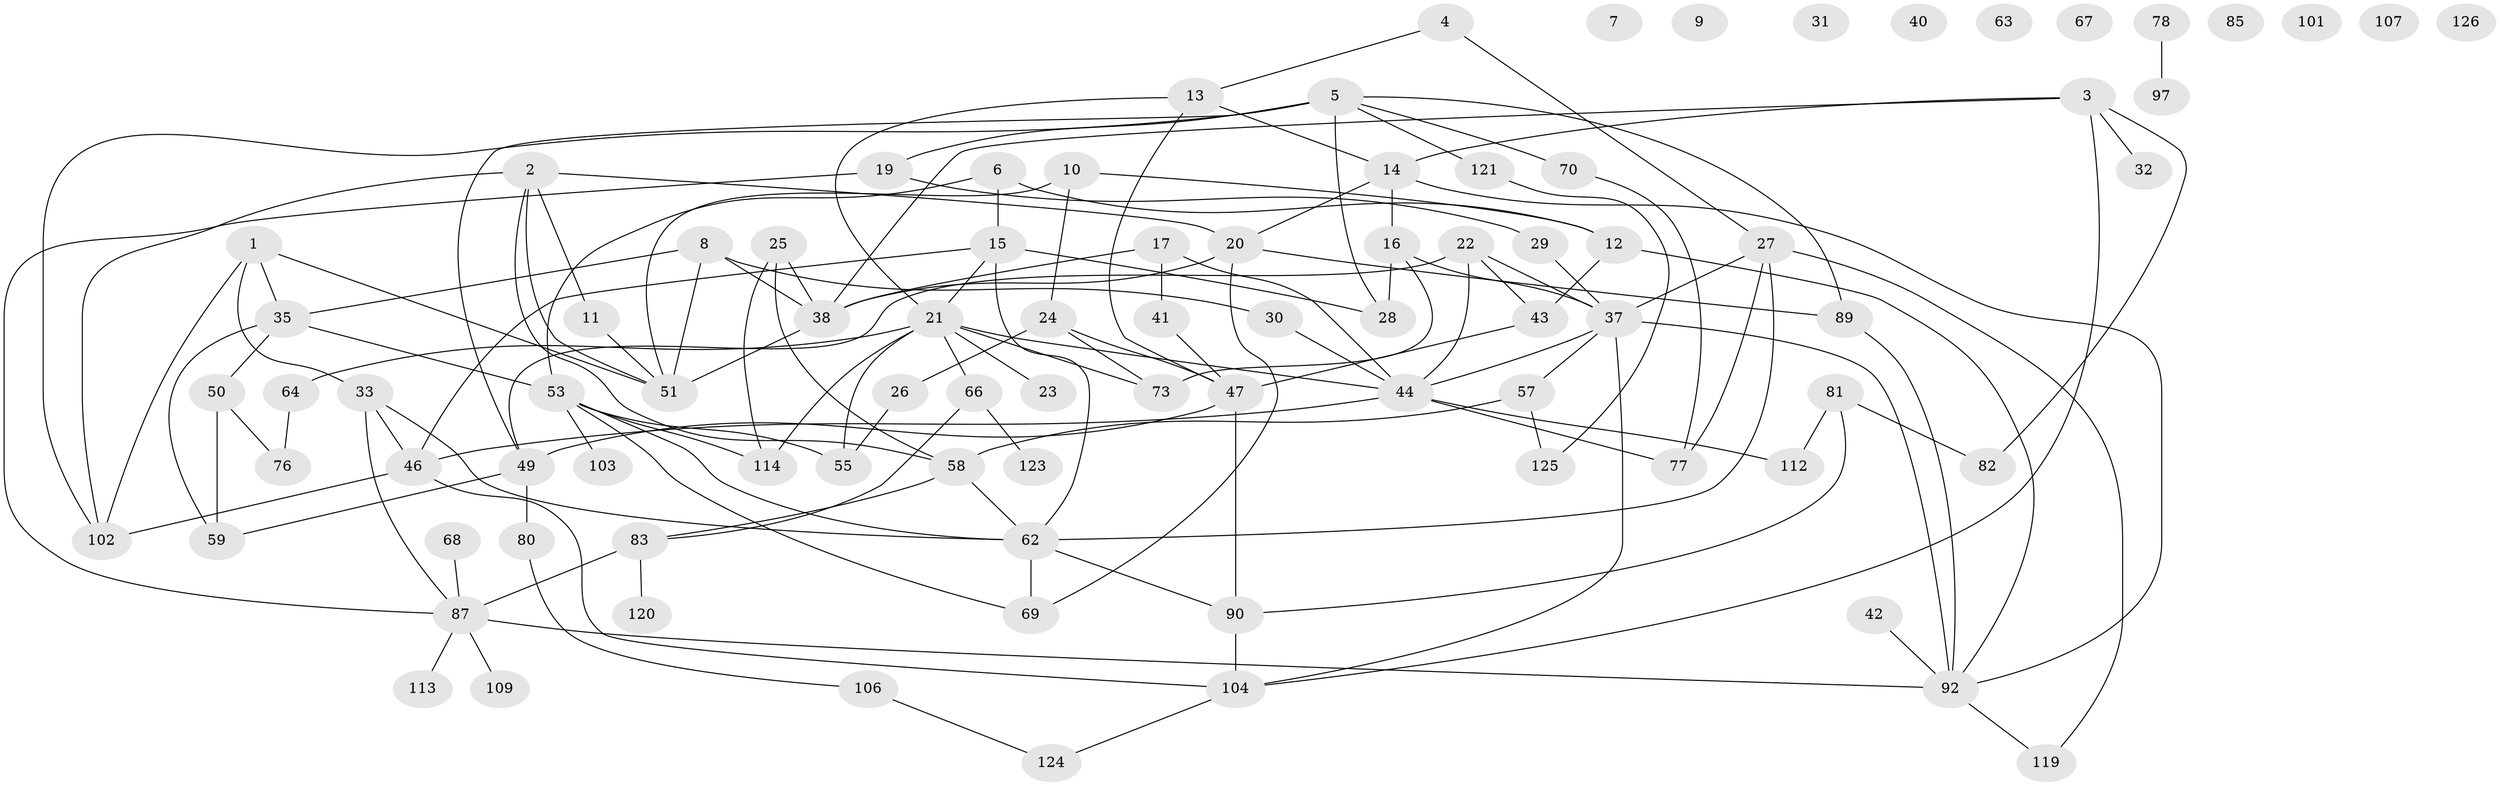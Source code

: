 // original degree distribution, {2: 0.2755905511811024, 4: 0.13385826771653545, 5: 0.11811023622047244, 8: 0.007874015748031496, 3: 0.2283464566929134, 0: 0.07874015748031496, 1: 0.11811023622047244, 6: 0.031496062992125984, 7: 0.007874015748031496}
// Generated by graph-tools (version 1.1) at 2025/41/03/06/25 10:41:21]
// undirected, 89 vertices, 138 edges
graph export_dot {
graph [start="1"]
  node [color=gray90,style=filled];
  1 [super="+54"];
  2 [super="+18"];
  3;
  4;
  5 [super="+39"];
  6 [super="+110"];
  7;
  8;
  9;
  10;
  11;
  12 [super="+111"];
  13;
  14 [super="+117"];
  15 [super="+36"];
  16 [super="+94"];
  17 [super="+127"];
  19 [super="+56"];
  20 [super="+48"];
  21 [super="+34"];
  22 [super="+93"];
  23 [super="+61"];
  24;
  25 [super="+100"];
  26;
  27 [super="+71"];
  28 [super="+60"];
  29;
  30;
  31;
  32;
  33 [super="+74"];
  35 [super="+79"];
  37 [super="+108"];
  38 [super="+45"];
  40;
  41 [super="+52"];
  42;
  43;
  44 [super="+122"];
  46;
  47 [super="+75"];
  49;
  50;
  51 [super="+65"];
  53 [super="+72"];
  55;
  57 [super="+95"];
  58 [super="+91"];
  59 [super="+86"];
  62 [super="+118"];
  63;
  64;
  66;
  67;
  68;
  69;
  70;
  73;
  76;
  77;
  78;
  80 [super="+116"];
  81 [super="+84"];
  82 [super="+88"];
  83 [super="+98"];
  85;
  87 [super="+99"];
  89;
  90 [super="+115"];
  92 [super="+96"];
  97;
  101;
  102;
  103;
  104 [super="+105"];
  106;
  107;
  109;
  112;
  113;
  114;
  119;
  120;
  121;
  123;
  124;
  125;
  126;
  1 -- 102;
  1 -- 33;
  1 -- 35;
  1 -- 51;
  2 -- 11;
  2 -- 102;
  2 -- 58;
  2 -- 20;
  2 -- 51;
  3 -- 14;
  3 -- 32;
  3 -- 38;
  3 -- 104;
  3 -- 82;
  4 -- 13;
  4 -- 27;
  5 -- 19;
  5 -- 49;
  5 -- 70;
  5 -- 89;
  5 -- 102;
  5 -- 121;
  5 -- 28;
  6 -- 15;
  6 -- 12;
  6 -- 53;
  8 -- 30;
  8 -- 35;
  8 -- 38;
  8 -- 51;
  10 -- 12;
  10 -- 24;
  10 -- 51;
  11 -- 51;
  12 -- 43;
  12 -- 92;
  13 -- 14;
  13 -- 21;
  13 -- 47;
  14 -- 92;
  14 -- 16;
  14 -- 20;
  15 -- 46;
  15 -- 62;
  15 -- 28;
  15 -- 21;
  16 -- 73;
  16 -- 28;
  16 -- 37;
  17 -- 44;
  17 -- 38;
  17 -- 41;
  19 -- 29;
  19 -- 87;
  20 -- 69;
  20 -- 89;
  20 -- 38;
  21 -- 23;
  21 -- 44;
  21 -- 55;
  21 -- 64;
  21 -- 114;
  21 -- 66;
  21 -- 73;
  22 -- 43;
  22 -- 37;
  22 -- 49;
  22 -- 44;
  24 -- 26;
  24 -- 47;
  24 -- 73;
  25 -- 58;
  25 -- 114;
  25 -- 38;
  26 -- 55;
  27 -- 37;
  27 -- 119;
  27 -- 77;
  27 -- 62;
  29 -- 37;
  30 -- 44;
  33 -- 46;
  33 -- 62;
  33 -- 87;
  35 -- 53;
  35 -- 59;
  35 -- 50;
  37 -- 57;
  37 -- 104;
  37 -- 44;
  37 -- 92;
  38 -- 51;
  41 -- 47;
  42 -- 92;
  43 -- 47;
  44 -- 77;
  44 -- 112;
  44 -- 46;
  46 -- 102;
  46 -- 104;
  47 -- 49;
  47 -- 90;
  49 -- 80;
  49 -- 59;
  50 -- 59;
  50 -- 76;
  53 -- 103;
  53 -- 114;
  53 -- 69;
  53 -- 55;
  53 -- 62;
  57 -- 58;
  57 -- 125;
  58 -- 83;
  58 -- 62;
  62 -- 69;
  62 -- 90;
  64 -- 76;
  66 -- 83;
  66 -- 123;
  68 -- 87;
  70 -- 77;
  78 -- 97;
  80 -- 106;
  81 -- 112;
  81 -- 90;
  81 -- 82;
  83 -- 87;
  83 -- 120;
  87 -- 92 [weight=2];
  87 -- 113;
  87 -- 109;
  89 -- 92;
  90 -- 104;
  92 -- 119;
  104 -- 124;
  106 -- 124;
  121 -- 125;
}
